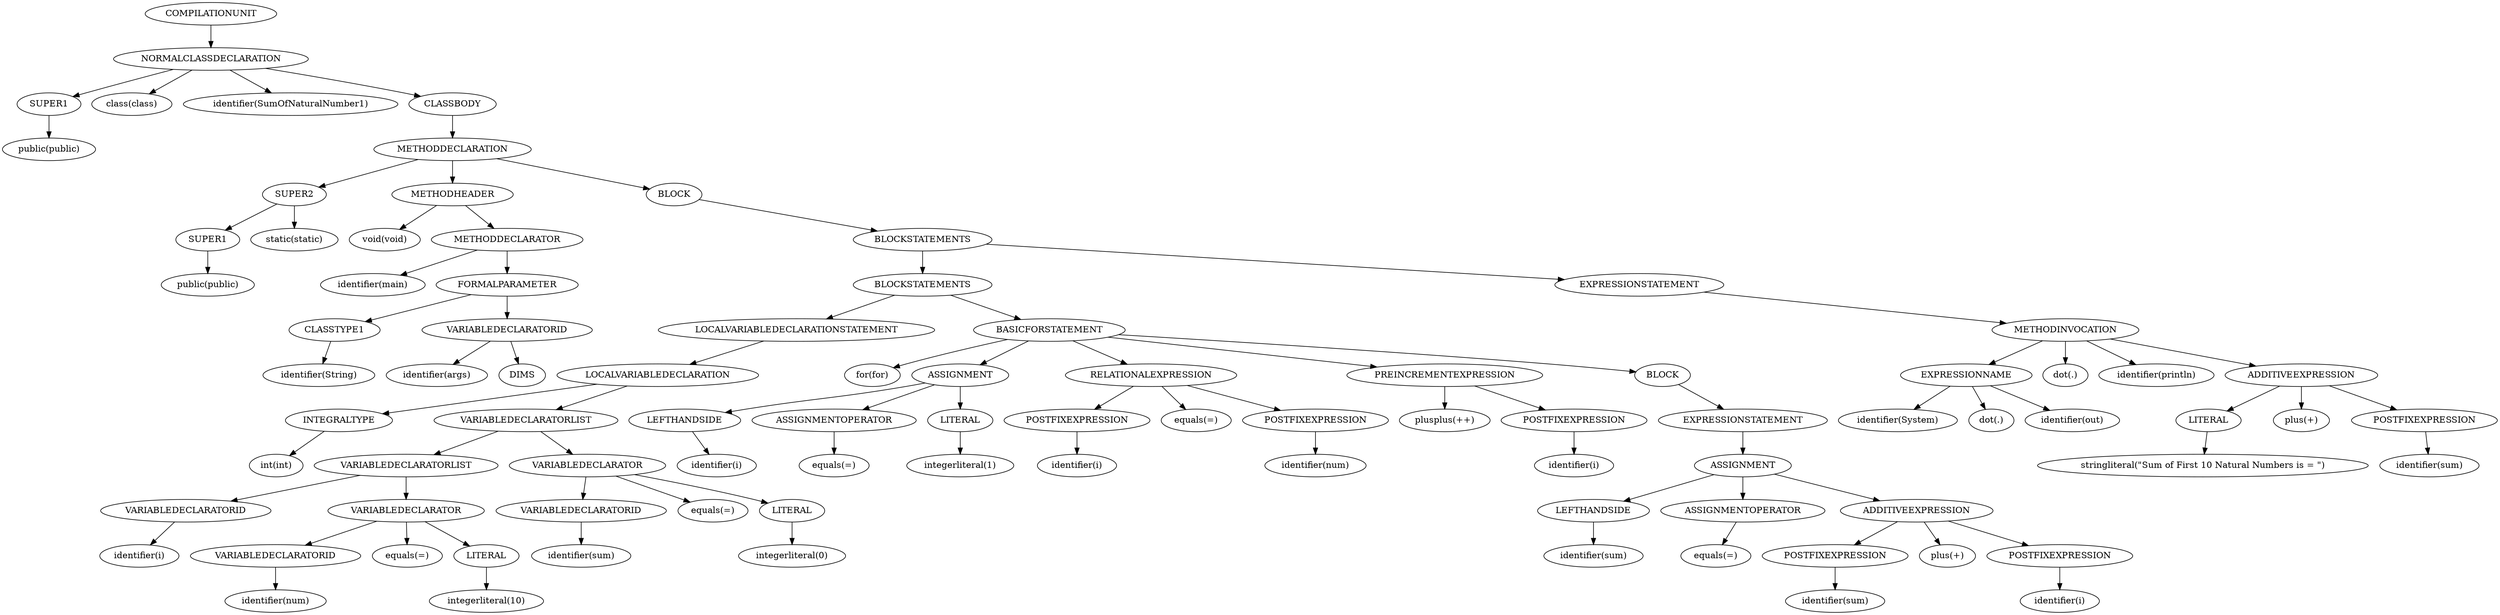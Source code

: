 digraph ASTVisual {
 ordering = out ;
10 [ label="SUPER1"]
20 [ label="public(public)"]
30 [ label="SUPER1"]
40 [ label="public(public)"]
50 [ label="SUPER2"]
60 [ label="static(static)"]
70 [ label="CLASSTYPE1"]
80 [ label="identifier(String)"]
90 [ label="DIMS"]
100 [ label="VARIABLEDECLARATORID"]
110 [ label="identifier(args)"]
120 [ label="FORMALPARAMETER"]
130 [ label="METHODDECLARATOR"]
140 [ label="identifier(main)"]
150 [ label="METHODHEADER"]
160 [ label="void(void)"]
170 [ label="INTEGRALTYPE"]
180 [ label="int(int)"]
190 [ label="VARIABLEDECLARATORID"]
200 [ label="identifier(i)"]
210 [ label="VARIABLEDECLARATORID"]
220 [ label="identifier(num)"]
230 [ label="LITERAL"]
240 [ label="integerliteral(10)"]
250 [ label="VARIABLEDECLARATOR"]
260 [ label="equals(=)"]
270 [ label="VARIABLEDECLARATORLIST"]
280 [ label="VARIABLEDECLARATORID"]
290 [ label="identifier(sum)"]
300 [ label="LITERAL"]
310 [ label="integerliteral(0)"]
320 [ label="VARIABLEDECLARATOR"]
330 [ label="equals(=)"]
340 [ label="VARIABLEDECLARATORLIST"]
350 [ label="LOCALVARIABLEDECLARATION"]
360 [ label="LOCALVARIABLEDECLARATIONSTATEMENT"]
370 [ label="LEFTHANDSIDE"]
380 [ label="identifier(i)"]
390 [ label="ASSIGNMENTOPERATOR"]
400 [ label="equals(=)"]
410 [ label="LITERAL"]
420 [ label="integerliteral(1)"]
430 [ label="ASSIGNMENT"]
440 [ label="POSTFIXEXPRESSION"]
450 [ label="identifier(i)"]
460 [ label="POSTFIXEXPRESSION"]
470 [ label="identifier(num)"]
480 [ label="RELATIONALEXPRESSION"]
490 [ label="equals(=)"]
500 [ label="POSTFIXEXPRESSION"]
510 [ label="identifier(i)"]
520 [ label="PREINCREMENTEXPRESSION"]
530 [ label="plusplus(++)"]
540 [ label="LEFTHANDSIDE"]
550 [ label="identifier(sum)"]
560 [ label="ASSIGNMENTOPERATOR"]
570 [ label="equals(=)"]
580 [ label="POSTFIXEXPRESSION"]
590 [ label="identifier(sum)"]
600 [ label="POSTFIXEXPRESSION"]
610 [ label="identifier(i)"]
620 [ label="ADDITIVEEXPRESSION"]
630 [ label="plus(+)"]
640 [ label="ASSIGNMENT"]
650 [ label="EXPRESSIONSTATEMENT"]
660 [ label="BLOCK"]
670 [ label="BASICFORSTATEMENT"]
680 [ label="for(for)"]
690 [ label="BLOCKSTATEMENTS"]
700 [ label="EXPRESSIONNAME"]
710 [ label="identifier(System)"]
720 [ label="dot(.)"]
730 [ label="identifier(out)"]
740 [ label="LITERAL"]
750 [ label="stringliteral(\"Sum of First 10 Natural Numbers is = \")"]
760 [ label="POSTFIXEXPRESSION"]
770 [ label="identifier(sum)"]
780 [ label="ADDITIVEEXPRESSION"]
790 [ label="plus(+)"]
800 [ label="METHODINVOCATION"]
810 [ label="dot(.)"]
820 [ label="identifier(println)"]
830 [ label="EXPRESSIONSTATEMENT"]
840 [ label="BLOCKSTATEMENTS"]
850 [ label="BLOCK"]
860 [ label="METHODDECLARATION"]
870 [ label="CLASSBODY"]
880 [ label="NORMALCLASSDECLARATION"]
890 [ label="class(class)"]
900 [ label="identifier(SumOfNaturalNumber1)"]
910 [ label="COMPILATIONUNIT"]
10 -> 20[ label=""]
30 -> 40[ label=""]
50 -> 30[ label=""]
50 -> 60[ label=""]
70 -> 80[ label=""]
100 -> 110[ label=""]
100 -> 90[ label=""]
120 -> 70[ label=""]
120 -> 100[ label=""]
130 -> 140[ label=""]
130 -> 120[ label=""]
150 -> 160[ label=""]
150 -> 130[ label=""]
170 -> 180[ label=""]
190 -> 200[ label=""]
210 -> 220[ label=""]
230 -> 240[ label=""]
250 -> 210[ label=""]
250 -> 260[ label=""]
250 -> 230[ label=""]
270 -> 190[ label=""]
270 -> 250[ label=""]
280 -> 290[ label=""]
300 -> 310[ label=""]
320 -> 280[ label=""]
320 -> 330[ label=""]
320 -> 300[ label=""]
340 -> 270[ label=""]
340 -> 320[ label=""]
350 -> 170[ label=""]
350 -> 340[ label=""]
360 -> 350[ label=""]
370 -> 380[ label=""]
390 -> 400[ label=""]
410 -> 420[ label=""]
430 -> 370[ label=""]
430 -> 390[ label=""]
430 -> 410[ label=""]
440 -> 450[ label=""]
460 -> 470[ label=""]
480 -> 440[ label=""]
480 -> 490[ label=""]
480 -> 460[ label=""]
500 -> 510[ label=""]
520 -> 530[ label=""]
520 -> 500[ label=""]
540 -> 550[ label=""]
560 -> 570[ label=""]
580 -> 590[ label=""]
600 -> 610[ label=""]
620 -> 580[ label=""]
620 -> 630[ label=""]
620 -> 600[ label=""]
640 -> 540[ label=""]
640 -> 560[ label=""]
640 -> 620[ label=""]
650 -> 640[ label=""]
660 -> 650[ label=""]
670 -> 680[ label=""]
670 -> 430[ label=""]
670 -> 480[ label=""]
670 -> 520[ label=""]
670 -> 660[ label=""]
690 -> 360[ label=""]
690 -> 670[ label=""]
700 -> 710[ label=""]
700 -> 720[ label=""]
700 -> 730[ label=""]
740 -> 750[ label=""]
760 -> 770[ label=""]
780 -> 740[ label=""]
780 -> 790[ label=""]
780 -> 760[ label=""]
800 -> 700[ label=""]
800 -> 810[ label=""]
800 -> 820[ label=""]
800 -> 780[ label=""]
830 -> 800[ label=""]
840 -> 690[ label=""]
840 -> 830[ label=""]
850 -> 840[ label=""]
860 -> 50[ label=""]
860 -> 150[ label=""]
860 -> 850[ label=""]
870 -> 860[ label=""]
880 -> 10[ label=""]
880 -> 890[ label=""]
880 -> 900[ label=""]
880 -> 870[ label=""]
910 -> 880[ label=""]
  }
